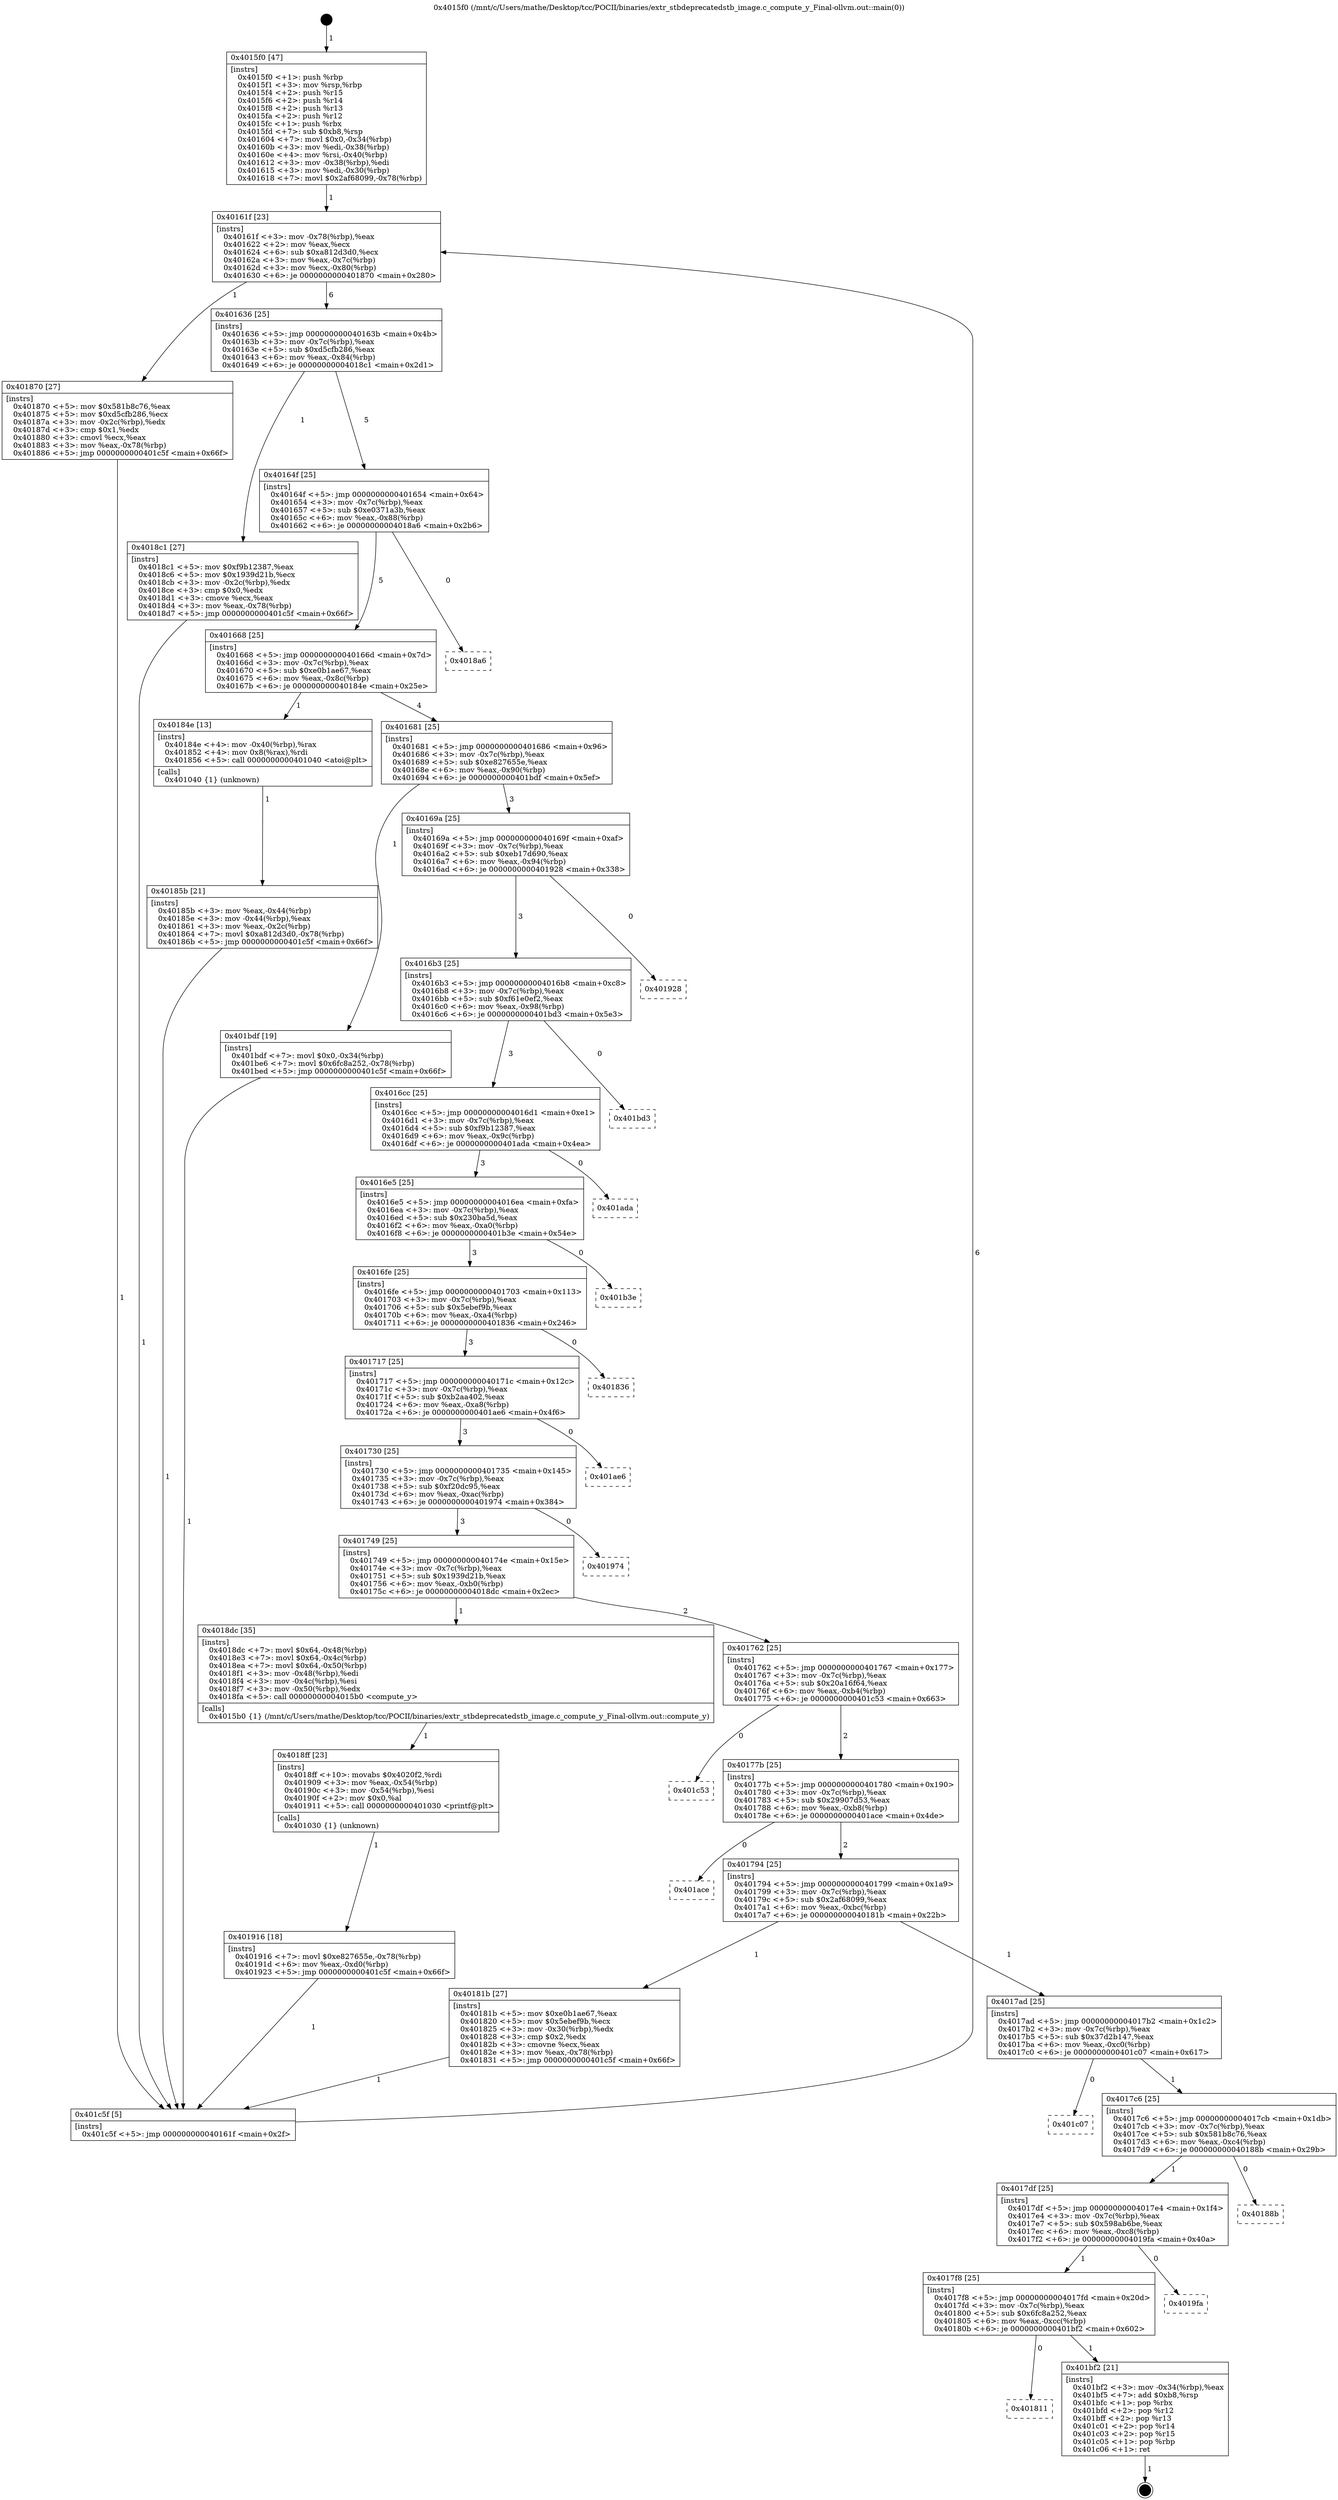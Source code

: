 digraph "0x4015f0" {
  label = "0x4015f0 (/mnt/c/Users/mathe/Desktop/tcc/POCII/binaries/extr_stbdeprecatedstb_image.c_compute_y_Final-ollvm.out::main(0))"
  labelloc = "t"
  node[shape=record]

  Entry [label="",width=0.3,height=0.3,shape=circle,fillcolor=black,style=filled]
  "0x40161f" [label="{
     0x40161f [23]\l
     | [instrs]\l
     &nbsp;&nbsp;0x40161f \<+3\>: mov -0x78(%rbp),%eax\l
     &nbsp;&nbsp;0x401622 \<+2\>: mov %eax,%ecx\l
     &nbsp;&nbsp;0x401624 \<+6\>: sub $0xa812d3d0,%ecx\l
     &nbsp;&nbsp;0x40162a \<+3\>: mov %eax,-0x7c(%rbp)\l
     &nbsp;&nbsp;0x40162d \<+3\>: mov %ecx,-0x80(%rbp)\l
     &nbsp;&nbsp;0x401630 \<+6\>: je 0000000000401870 \<main+0x280\>\l
  }"]
  "0x401870" [label="{
     0x401870 [27]\l
     | [instrs]\l
     &nbsp;&nbsp;0x401870 \<+5\>: mov $0x581b8c76,%eax\l
     &nbsp;&nbsp;0x401875 \<+5\>: mov $0xd5cfb286,%ecx\l
     &nbsp;&nbsp;0x40187a \<+3\>: mov -0x2c(%rbp),%edx\l
     &nbsp;&nbsp;0x40187d \<+3\>: cmp $0x1,%edx\l
     &nbsp;&nbsp;0x401880 \<+3\>: cmovl %ecx,%eax\l
     &nbsp;&nbsp;0x401883 \<+3\>: mov %eax,-0x78(%rbp)\l
     &nbsp;&nbsp;0x401886 \<+5\>: jmp 0000000000401c5f \<main+0x66f\>\l
  }"]
  "0x401636" [label="{
     0x401636 [25]\l
     | [instrs]\l
     &nbsp;&nbsp;0x401636 \<+5\>: jmp 000000000040163b \<main+0x4b\>\l
     &nbsp;&nbsp;0x40163b \<+3\>: mov -0x7c(%rbp),%eax\l
     &nbsp;&nbsp;0x40163e \<+5\>: sub $0xd5cfb286,%eax\l
     &nbsp;&nbsp;0x401643 \<+6\>: mov %eax,-0x84(%rbp)\l
     &nbsp;&nbsp;0x401649 \<+6\>: je 00000000004018c1 \<main+0x2d1\>\l
  }"]
  Exit [label="",width=0.3,height=0.3,shape=circle,fillcolor=black,style=filled,peripheries=2]
  "0x4018c1" [label="{
     0x4018c1 [27]\l
     | [instrs]\l
     &nbsp;&nbsp;0x4018c1 \<+5\>: mov $0xf9b12387,%eax\l
     &nbsp;&nbsp;0x4018c6 \<+5\>: mov $0x1939d21b,%ecx\l
     &nbsp;&nbsp;0x4018cb \<+3\>: mov -0x2c(%rbp),%edx\l
     &nbsp;&nbsp;0x4018ce \<+3\>: cmp $0x0,%edx\l
     &nbsp;&nbsp;0x4018d1 \<+3\>: cmove %ecx,%eax\l
     &nbsp;&nbsp;0x4018d4 \<+3\>: mov %eax,-0x78(%rbp)\l
     &nbsp;&nbsp;0x4018d7 \<+5\>: jmp 0000000000401c5f \<main+0x66f\>\l
  }"]
  "0x40164f" [label="{
     0x40164f [25]\l
     | [instrs]\l
     &nbsp;&nbsp;0x40164f \<+5\>: jmp 0000000000401654 \<main+0x64\>\l
     &nbsp;&nbsp;0x401654 \<+3\>: mov -0x7c(%rbp),%eax\l
     &nbsp;&nbsp;0x401657 \<+5\>: sub $0xe0371a3b,%eax\l
     &nbsp;&nbsp;0x40165c \<+6\>: mov %eax,-0x88(%rbp)\l
     &nbsp;&nbsp;0x401662 \<+6\>: je 00000000004018a6 \<main+0x2b6\>\l
  }"]
  "0x401811" [label="{
     0x401811\l
  }", style=dashed]
  "0x4018a6" [label="{
     0x4018a6\l
  }", style=dashed]
  "0x401668" [label="{
     0x401668 [25]\l
     | [instrs]\l
     &nbsp;&nbsp;0x401668 \<+5\>: jmp 000000000040166d \<main+0x7d\>\l
     &nbsp;&nbsp;0x40166d \<+3\>: mov -0x7c(%rbp),%eax\l
     &nbsp;&nbsp;0x401670 \<+5\>: sub $0xe0b1ae67,%eax\l
     &nbsp;&nbsp;0x401675 \<+6\>: mov %eax,-0x8c(%rbp)\l
     &nbsp;&nbsp;0x40167b \<+6\>: je 000000000040184e \<main+0x25e\>\l
  }"]
  "0x401bf2" [label="{
     0x401bf2 [21]\l
     | [instrs]\l
     &nbsp;&nbsp;0x401bf2 \<+3\>: mov -0x34(%rbp),%eax\l
     &nbsp;&nbsp;0x401bf5 \<+7\>: add $0xb8,%rsp\l
     &nbsp;&nbsp;0x401bfc \<+1\>: pop %rbx\l
     &nbsp;&nbsp;0x401bfd \<+2\>: pop %r12\l
     &nbsp;&nbsp;0x401bff \<+2\>: pop %r13\l
     &nbsp;&nbsp;0x401c01 \<+2\>: pop %r14\l
     &nbsp;&nbsp;0x401c03 \<+2\>: pop %r15\l
     &nbsp;&nbsp;0x401c05 \<+1\>: pop %rbp\l
     &nbsp;&nbsp;0x401c06 \<+1\>: ret\l
  }"]
  "0x40184e" [label="{
     0x40184e [13]\l
     | [instrs]\l
     &nbsp;&nbsp;0x40184e \<+4\>: mov -0x40(%rbp),%rax\l
     &nbsp;&nbsp;0x401852 \<+4\>: mov 0x8(%rax),%rdi\l
     &nbsp;&nbsp;0x401856 \<+5\>: call 0000000000401040 \<atoi@plt\>\l
     | [calls]\l
     &nbsp;&nbsp;0x401040 \{1\} (unknown)\l
  }"]
  "0x401681" [label="{
     0x401681 [25]\l
     | [instrs]\l
     &nbsp;&nbsp;0x401681 \<+5\>: jmp 0000000000401686 \<main+0x96\>\l
     &nbsp;&nbsp;0x401686 \<+3\>: mov -0x7c(%rbp),%eax\l
     &nbsp;&nbsp;0x401689 \<+5\>: sub $0xe827655e,%eax\l
     &nbsp;&nbsp;0x40168e \<+6\>: mov %eax,-0x90(%rbp)\l
     &nbsp;&nbsp;0x401694 \<+6\>: je 0000000000401bdf \<main+0x5ef\>\l
  }"]
  "0x4017f8" [label="{
     0x4017f8 [25]\l
     | [instrs]\l
     &nbsp;&nbsp;0x4017f8 \<+5\>: jmp 00000000004017fd \<main+0x20d\>\l
     &nbsp;&nbsp;0x4017fd \<+3\>: mov -0x7c(%rbp),%eax\l
     &nbsp;&nbsp;0x401800 \<+5\>: sub $0x6fc8a252,%eax\l
     &nbsp;&nbsp;0x401805 \<+6\>: mov %eax,-0xcc(%rbp)\l
     &nbsp;&nbsp;0x40180b \<+6\>: je 0000000000401bf2 \<main+0x602\>\l
  }"]
  "0x401bdf" [label="{
     0x401bdf [19]\l
     | [instrs]\l
     &nbsp;&nbsp;0x401bdf \<+7\>: movl $0x0,-0x34(%rbp)\l
     &nbsp;&nbsp;0x401be6 \<+7\>: movl $0x6fc8a252,-0x78(%rbp)\l
     &nbsp;&nbsp;0x401bed \<+5\>: jmp 0000000000401c5f \<main+0x66f\>\l
  }"]
  "0x40169a" [label="{
     0x40169a [25]\l
     | [instrs]\l
     &nbsp;&nbsp;0x40169a \<+5\>: jmp 000000000040169f \<main+0xaf\>\l
     &nbsp;&nbsp;0x40169f \<+3\>: mov -0x7c(%rbp),%eax\l
     &nbsp;&nbsp;0x4016a2 \<+5\>: sub $0xeb17d690,%eax\l
     &nbsp;&nbsp;0x4016a7 \<+6\>: mov %eax,-0x94(%rbp)\l
     &nbsp;&nbsp;0x4016ad \<+6\>: je 0000000000401928 \<main+0x338\>\l
  }"]
  "0x4019fa" [label="{
     0x4019fa\l
  }", style=dashed]
  "0x401928" [label="{
     0x401928\l
  }", style=dashed]
  "0x4016b3" [label="{
     0x4016b3 [25]\l
     | [instrs]\l
     &nbsp;&nbsp;0x4016b3 \<+5\>: jmp 00000000004016b8 \<main+0xc8\>\l
     &nbsp;&nbsp;0x4016b8 \<+3\>: mov -0x7c(%rbp),%eax\l
     &nbsp;&nbsp;0x4016bb \<+5\>: sub $0xf61e0ef2,%eax\l
     &nbsp;&nbsp;0x4016c0 \<+6\>: mov %eax,-0x98(%rbp)\l
     &nbsp;&nbsp;0x4016c6 \<+6\>: je 0000000000401bd3 \<main+0x5e3\>\l
  }"]
  "0x4017df" [label="{
     0x4017df [25]\l
     | [instrs]\l
     &nbsp;&nbsp;0x4017df \<+5\>: jmp 00000000004017e4 \<main+0x1f4\>\l
     &nbsp;&nbsp;0x4017e4 \<+3\>: mov -0x7c(%rbp),%eax\l
     &nbsp;&nbsp;0x4017e7 \<+5\>: sub $0x598ab6be,%eax\l
     &nbsp;&nbsp;0x4017ec \<+6\>: mov %eax,-0xc8(%rbp)\l
     &nbsp;&nbsp;0x4017f2 \<+6\>: je 00000000004019fa \<main+0x40a\>\l
  }"]
  "0x401bd3" [label="{
     0x401bd3\l
  }", style=dashed]
  "0x4016cc" [label="{
     0x4016cc [25]\l
     | [instrs]\l
     &nbsp;&nbsp;0x4016cc \<+5\>: jmp 00000000004016d1 \<main+0xe1\>\l
     &nbsp;&nbsp;0x4016d1 \<+3\>: mov -0x7c(%rbp),%eax\l
     &nbsp;&nbsp;0x4016d4 \<+5\>: sub $0xf9b12387,%eax\l
     &nbsp;&nbsp;0x4016d9 \<+6\>: mov %eax,-0x9c(%rbp)\l
     &nbsp;&nbsp;0x4016df \<+6\>: je 0000000000401ada \<main+0x4ea\>\l
  }"]
  "0x40188b" [label="{
     0x40188b\l
  }", style=dashed]
  "0x401ada" [label="{
     0x401ada\l
  }", style=dashed]
  "0x4016e5" [label="{
     0x4016e5 [25]\l
     | [instrs]\l
     &nbsp;&nbsp;0x4016e5 \<+5\>: jmp 00000000004016ea \<main+0xfa\>\l
     &nbsp;&nbsp;0x4016ea \<+3\>: mov -0x7c(%rbp),%eax\l
     &nbsp;&nbsp;0x4016ed \<+5\>: sub $0x230ba5d,%eax\l
     &nbsp;&nbsp;0x4016f2 \<+6\>: mov %eax,-0xa0(%rbp)\l
     &nbsp;&nbsp;0x4016f8 \<+6\>: je 0000000000401b3e \<main+0x54e\>\l
  }"]
  "0x4017c6" [label="{
     0x4017c6 [25]\l
     | [instrs]\l
     &nbsp;&nbsp;0x4017c6 \<+5\>: jmp 00000000004017cb \<main+0x1db\>\l
     &nbsp;&nbsp;0x4017cb \<+3\>: mov -0x7c(%rbp),%eax\l
     &nbsp;&nbsp;0x4017ce \<+5\>: sub $0x581b8c76,%eax\l
     &nbsp;&nbsp;0x4017d3 \<+6\>: mov %eax,-0xc4(%rbp)\l
     &nbsp;&nbsp;0x4017d9 \<+6\>: je 000000000040188b \<main+0x29b\>\l
  }"]
  "0x401b3e" [label="{
     0x401b3e\l
  }", style=dashed]
  "0x4016fe" [label="{
     0x4016fe [25]\l
     | [instrs]\l
     &nbsp;&nbsp;0x4016fe \<+5\>: jmp 0000000000401703 \<main+0x113\>\l
     &nbsp;&nbsp;0x401703 \<+3\>: mov -0x7c(%rbp),%eax\l
     &nbsp;&nbsp;0x401706 \<+5\>: sub $0x5ebef9b,%eax\l
     &nbsp;&nbsp;0x40170b \<+6\>: mov %eax,-0xa4(%rbp)\l
     &nbsp;&nbsp;0x401711 \<+6\>: je 0000000000401836 \<main+0x246\>\l
  }"]
  "0x401c07" [label="{
     0x401c07\l
  }", style=dashed]
  "0x401836" [label="{
     0x401836\l
  }", style=dashed]
  "0x401717" [label="{
     0x401717 [25]\l
     | [instrs]\l
     &nbsp;&nbsp;0x401717 \<+5\>: jmp 000000000040171c \<main+0x12c\>\l
     &nbsp;&nbsp;0x40171c \<+3\>: mov -0x7c(%rbp),%eax\l
     &nbsp;&nbsp;0x40171f \<+5\>: sub $0xb2aa402,%eax\l
     &nbsp;&nbsp;0x401724 \<+6\>: mov %eax,-0xa8(%rbp)\l
     &nbsp;&nbsp;0x40172a \<+6\>: je 0000000000401ae6 \<main+0x4f6\>\l
  }"]
  "0x401916" [label="{
     0x401916 [18]\l
     | [instrs]\l
     &nbsp;&nbsp;0x401916 \<+7\>: movl $0xe827655e,-0x78(%rbp)\l
     &nbsp;&nbsp;0x40191d \<+6\>: mov %eax,-0xd0(%rbp)\l
     &nbsp;&nbsp;0x401923 \<+5\>: jmp 0000000000401c5f \<main+0x66f\>\l
  }"]
  "0x401ae6" [label="{
     0x401ae6\l
  }", style=dashed]
  "0x401730" [label="{
     0x401730 [25]\l
     | [instrs]\l
     &nbsp;&nbsp;0x401730 \<+5\>: jmp 0000000000401735 \<main+0x145\>\l
     &nbsp;&nbsp;0x401735 \<+3\>: mov -0x7c(%rbp),%eax\l
     &nbsp;&nbsp;0x401738 \<+5\>: sub $0xf20dc95,%eax\l
     &nbsp;&nbsp;0x40173d \<+6\>: mov %eax,-0xac(%rbp)\l
     &nbsp;&nbsp;0x401743 \<+6\>: je 0000000000401974 \<main+0x384\>\l
  }"]
  "0x4018ff" [label="{
     0x4018ff [23]\l
     | [instrs]\l
     &nbsp;&nbsp;0x4018ff \<+10\>: movabs $0x4020f2,%rdi\l
     &nbsp;&nbsp;0x401909 \<+3\>: mov %eax,-0x54(%rbp)\l
     &nbsp;&nbsp;0x40190c \<+3\>: mov -0x54(%rbp),%esi\l
     &nbsp;&nbsp;0x40190f \<+2\>: mov $0x0,%al\l
     &nbsp;&nbsp;0x401911 \<+5\>: call 0000000000401030 \<printf@plt\>\l
     | [calls]\l
     &nbsp;&nbsp;0x401030 \{1\} (unknown)\l
  }"]
  "0x401974" [label="{
     0x401974\l
  }", style=dashed]
  "0x401749" [label="{
     0x401749 [25]\l
     | [instrs]\l
     &nbsp;&nbsp;0x401749 \<+5\>: jmp 000000000040174e \<main+0x15e\>\l
     &nbsp;&nbsp;0x40174e \<+3\>: mov -0x7c(%rbp),%eax\l
     &nbsp;&nbsp;0x401751 \<+5\>: sub $0x1939d21b,%eax\l
     &nbsp;&nbsp;0x401756 \<+6\>: mov %eax,-0xb0(%rbp)\l
     &nbsp;&nbsp;0x40175c \<+6\>: je 00000000004018dc \<main+0x2ec\>\l
  }"]
  "0x40185b" [label="{
     0x40185b [21]\l
     | [instrs]\l
     &nbsp;&nbsp;0x40185b \<+3\>: mov %eax,-0x44(%rbp)\l
     &nbsp;&nbsp;0x40185e \<+3\>: mov -0x44(%rbp),%eax\l
     &nbsp;&nbsp;0x401861 \<+3\>: mov %eax,-0x2c(%rbp)\l
     &nbsp;&nbsp;0x401864 \<+7\>: movl $0xa812d3d0,-0x78(%rbp)\l
     &nbsp;&nbsp;0x40186b \<+5\>: jmp 0000000000401c5f \<main+0x66f\>\l
  }"]
  "0x4018dc" [label="{
     0x4018dc [35]\l
     | [instrs]\l
     &nbsp;&nbsp;0x4018dc \<+7\>: movl $0x64,-0x48(%rbp)\l
     &nbsp;&nbsp;0x4018e3 \<+7\>: movl $0x64,-0x4c(%rbp)\l
     &nbsp;&nbsp;0x4018ea \<+7\>: movl $0x64,-0x50(%rbp)\l
     &nbsp;&nbsp;0x4018f1 \<+3\>: mov -0x48(%rbp),%edi\l
     &nbsp;&nbsp;0x4018f4 \<+3\>: mov -0x4c(%rbp),%esi\l
     &nbsp;&nbsp;0x4018f7 \<+3\>: mov -0x50(%rbp),%edx\l
     &nbsp;&nbsp;0x4018fa \<+5\>: call 00000000004015b0 \<compute_y\>\l
     | [calls]\l
     &nbsp;&nbsp;0x4015b0 \{1\} (/mnt/c/Users/mathe/Desktop/tcc/POCII/binaries/extr_stbdeprecatedstb_image.c_compute_y_Final-ollvm.out::compute_y)\l
  }"]
  "0x401762" [label="{
     0x401762 [25]\l
     | [instrs]\l
     &nbsp;&nbsp;0x401762 \<+5\>: jmp 0000000000401767 \<main+0x177\>\l
     &nbsp;&nbsp;0x401767 \<+3\>: mov -0x7c(%rbp),%eax\l
     &nbsp;&nbsp;0x40176a \<+5\>: sub $0x20a16f64,%eax\l
     &nbsp;&nbsp;0x40176f \<+6\>: mov %eax,-0xb4(%rbp)\l
     &nbsp;&nbsp;0x401775 \<+6\>: je 0000000000401c53 \<main+0x663\>\l
  }"]
  "0x4015f0" [label="{
     0x4015f0 [47]\l
     | [instrs]\l
     &nbsp;&nbsp;0x4015f0 \<+1\>: push %rbp\l
     &nbsp;&nbsp;0x4015f1 \<+3\>: mov %rsp,%rbp\l
     &nbsp;&nbsp;0x4015f4 \<+2\>: push %r15\l
     &nbsp;&nbsp;0x4015f6 \<+2\>: push %r14\l
     &nbsp;&nbsp;0x4015f8 \<+2\>: push %r13\l
     &nbsp;&nbsp;0x4015fa \<+2\>: push %r12\l
     &nbsp;&nbsp;0x4015fc \<+1\>: push %rbx\l
     &nbsp;&nbsp;0x4015fd \<+7\>: sub $0xb8,%rsp\l
     &nbsp;&nbsp;0x401604 \<+7\>: movl $0x0,-0x34(%rbp)\l
     &nbsp;&nbsp;0x40160b \<+3\>: mov %edi,-0x38(%rbp)\l
     &nbsp;&nbsp;0x40160e \<+4\>: mov %rsi,-0x40(%rbp)\l
     &nbsp;&nbsp;0x401612 \<+3\>: mov -0x38(%rbp),%edi\l
     &nbsp;&nbsp;0x401615 \<+3\>: mov %edi,-0x30(%rbp)\l
     &nbsp;&nbsp;0x401618 \<+7\>: movl $0x2af68099,-0x78(%rbp)\l
  }"]
  "0x401c53" [label="{
     0x401c53\l
  }", style=dashed]
  "0x40177b" [label="{
     0x40177b [25]\l
     | [instrs]\l
     &nbsp;&nbsp;0x40177b \<+5\>: jmp 0000000000401780 \<main+0x190\>\l
     &nbsp;&nbsp;0x401780 \<+3\>: mov -0x7c(%rbp),%eax\l
     &nbsp;&nbsp;0x401783 \<+5\>: sub $0x29907d53,%eax\l
     &nbsp;&nbsp;0x401788 \<+6\>: mov %eax,-0xb8(%rbp)\l
     &nbsp;&nbsp;0x40178e \<+6\>: je 0000000000401ace \<main+0x4de\>\l
  }"]
  "0x401c5f" [label="{
     0x401c5f [5]\l
     | [instrs]\l
     &nbsp;&nbsp;0x401c5f \<+5\>: jmp 000000000040161f \<main+0x2f\>\l
  }"]
  "0x401ace" [label="{
     0x401ace\l
  }", style=dashed]
  "0x401794" [label="{
     0x401794 [25]\l
     | [instrs]\l
     &nbsp;&nbsp;0x401794 \<+5\>: jmp 0000000000401799 \<main+0x1a9\>\l
     &nbsp;&nbsp;0x401799 \<+3\>: mov -0x7c(%rbp),%eax\l
     &nbsp;&nbsp;0x40179c \<+5\>: sub $0x2af68099,%eax\l
     &nbsp;&nbsp;0x4017a1 \<+6\>: mov %eax,-0xbc(%rbp)\l
     &nbsp;&nbsp;0x4017a7 \<+6\>: je 000000000040181b \<main+0x22b\>\l
  }"]
  "0x4017ad" [label="{
     0x4017ad [25]\l
     | [instrs]\l
     &nbsp;&nbsp;0x4017ad \<+5\>: jmp 00000000004017b2 \<main+0x1c2\>\l
     &nbsp;&nbsp;0x4017b2 \<+3\>: mov -0x7c(%rbp),%eax\l
     &nbsp;&nbsp;0x4017b5 \<+5\>: sub $0x37d2b147,%eax\l
     &nbsp;&nbsp;0x4017ba \<+6\>: mov %eax,-0xc0(%rbp)\l
     &nbsp;&nbsp;0x4017c0 \<+6\>: je 0000000000401c07 \<main+0x617\>\l
  }"]
  "0x40181b" [label="{
     0x40181b [27]\l
     | [instrs]\l
     &nbsp;&nbsp;0x40181b \<+5\>: mov $0xe0b1ae67,%eax\l
     &nbsp;&nbsp;0x401820 \<+5\>: mov $0x5ebef9b,%ecx\l
     &nbsp;&nbsp;0x401825 \<+3\>: mov -0x30(%rbp),%edx\l
     &nbsp;&nbsp;0x401828 \<+3\>: cmp $0x2,%edx\l
     &nbsp;&nbsp;0x40182b \<+3\>: cmovne %ecx,%eax\l
     &nbsp;&nbsp;0x40182e \<+3\>: mov %eax,-0x78(%rbp)\l
     &nbsp;&nbsp;0x401831 \<+5\>: jmp 0000000000401c5f \<main+0x66f\>\l
  }"]
  Entry -> "0x4015f0" [label=" 1"]
  "0x40161f" -> "0x401870" [label=" 1"]
  "0x40161f" -> "0x401636" [label=" 6"]
  "0x401bf2" -> Exit [label=" 1"]
  "0x401636" -> "0x4018c1" [label=" 1"]
  "0x401636" -> "0x40164f" [label=" 5"]
  "0x4017f8" -> "0x401811" [label=" 0"]
  "0x40164f" -> "0x4018a6" [label=" 0"]
  "0x40164f" -> "0x401668" [label=" 5"]
  "0x4017f8" -> "0x401bf2" [label=" 1"]
  "0x401668" -> "0x40184e" [label=" 1"]
  "0x401668" -> "0x401681" [label=" 4"]
  "0x4017df" -> "0x4017f8" [label=" 1"]
  "0x401681" -> "0x401bdf" [label=" 1"]
  "0x401681" -> "0x40169a" [label=" 3"]
  "0x4017df" -> "0x4019fa" [label=" 0"]
  "0x40169a" -> "0x401928" [label=" 0"]
  "0x40169a" -> "0x4016b3" [label=" 3"]
  "0x4017c6" -> "0x4017df" [label=" 1"]
  "0x4016b3" -> "0x401bd3" [label=" 0"]
  "0x4016b3" -> "0x4016cc" [label=" 3"]
  "0x4017c6" -> "0x40188b" [label=" 0"]
  "0x4016cc" -> "0x401ada" [label=" 0"]
  "0x4016cc" -> "0x4016e5" [label=" 3"]
  "0x4017ad" -> "0x4017c6" [label=" 1"]
  "0x4016e5" -> "0x401b3e" [label=" 0"]
  "0x4016e5" -> "0x4016fe" [label=" 3"]
  "0x4017ad" -> "0x401c07" [label=" 0"]
  "0x4016fe" -> "0x401836" [label=" 0"]
  "0x4016fe" -> "0x401717" [label=" 3"]
  "0x401bdf" -> "0x401c5f" [label=" 1"]
  "0x401717" -> "0x401ae6" [label=" 0"]
  "0x401717" -> "0x401730" [label=" 3"]
  "0x401916" -> "0x401c5f" [label=" 1"]
  "0x401730" -> "0x401974" [label=" 0"]
  "0x401730" -> "0x401749" [label=" 3"]
  "0x4018ff" -> "0x401916" [label=" 1"]
  "0x401749" -> "0x4018dc" [label=" 1"]
  "0x401749" -> "0x401762" [label=" 2"]
  "0x4018dc" -> "0x4018ff" [label=" 1"]
  "0x401762" -> "0x401c53" [label=" 0"]
  "0x401762" -> "0x40177b" [label=" 2"]
  "0x4018c1" -> "0x401c5f" [label=" 1"]
  "0x40177b" -> "0x401ace" [label=" 0"]
  "0x40177b" -> "0x401794" [label=" 2"]
  "0x401870" -> "0x401c5f" [label=" 1"]
  "0x401794" -> "0x40181b" [label=" 1"]
  "0x401794" -> "0x4017ad" [label=" 1"]
  "0x40181b" -> "0x401c5f" [label=" 1"]
  "0x4015f0" -> "0x40161f" [label=" 1"]
  "0x401c5f" -> "0x40161f" [label=" 6"]
  "0x40184e" -> "0x40185b" [label=" 1"]
  "0x40185b" -> "0x401c5f" [label=" 1"]
}
